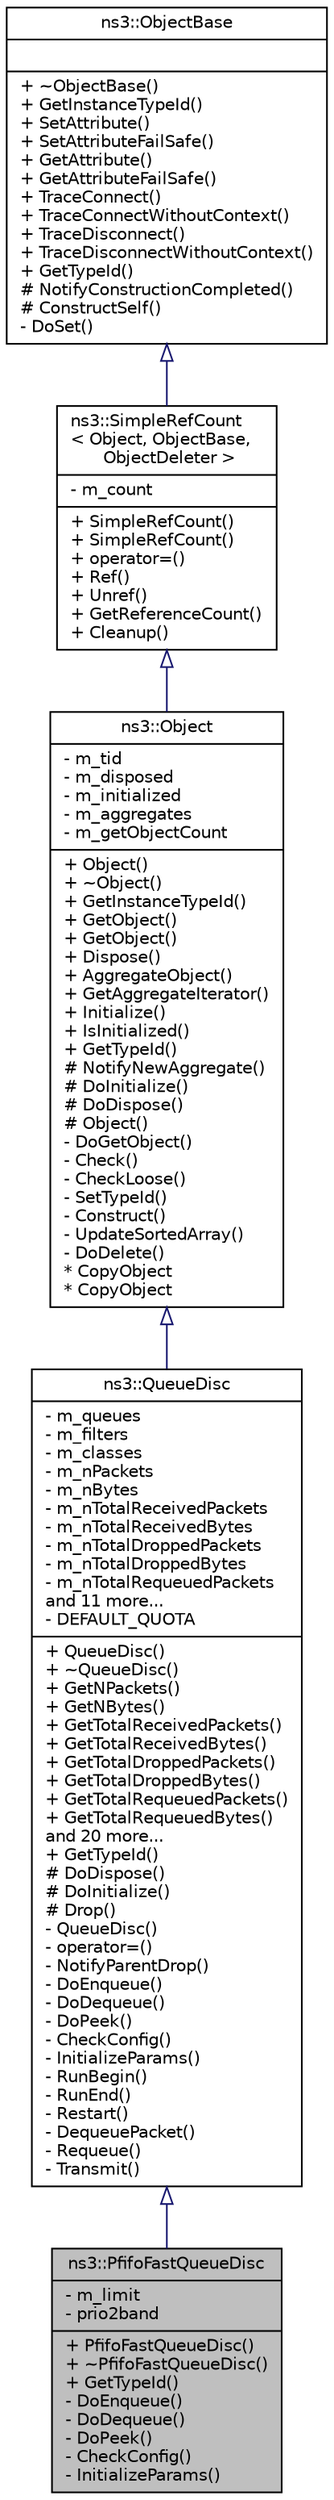 digraph "ns3::PfifoFastQueueDisc"
{
  edge [fontname="Helvetica",fontsize="10",labelfontname="Helvetica",labelfontsize="10"];
  node [fontname="Helvetica",fontsize="10",shape=record];
  Node1 [label="{ns3::PfifoFastQueueDisc\n|- m_limit\l- prio2band\l|+ PfifoFastQueueDisc()\l+ ~PfifoFastQueueDisc()\l+ GetTypeId()\l- DoEnqueue()\l- DoDequeue()\l- DoPeek()\l- CheckConfig()\l- InitializeParams()\l}",height=0.2,width=0.4,color="black", fillcolor="grey75", style="filled", fontcolor="black"];
  Node2 -> Node1 [dir="back",color="midnightblue",fontsize="10",style="solid",arrowtail="onormal"];
  Node2 [label="{ns3::QueueDisc\n|- m_queues\l- m_filters\l- m_classes\l- m_nPackets\l- m_nBytes\l- m_nTotalReceivedPackets\l- m_nTotalReceivedBytes\l- m_nTotalDroppedPackets\l- m_nTotalDroppedBytes\l- m_nTotalRequeuedPackets\land 11 more...\l- DEFAULT_QUOTA\l|+ QueueDisc()\l+ ~QueueDisc()\l+ GetNPackets()\l+ GetNBytes()\l+ GetTotalReceivedPackets()\l+ GetTotalReceivedBytes()\l+ GetTotalDroppedPackets()\l+ GetTotalDroppedBytes()\l+ GetTotalRequeuedPackets()\l+ GetTotalRequeuedBytes()\land 20 more...\l+ GetTypeId()\l# DoDispose()\l# DoInitialize()\l# Drop()\l- QueueDisc()\l- operator=()\l- NotifyParentDrop()\l- DoEnqueue()\l- DoDequeue()\l- DoPeek()\l- CheckConfig()\l- InitializeParams()\l- RunBegin()\l- RunEnd()\l- Restart()\l- DequeuePacket()\l- Requeue()\l- Transmit()\l}",height=0.2,width=0.4,color="black", fillcolor="white", style="filled",URL="$d0/d7b/classns3_1_1QueueDisc.html"];
  Node3 -> Node2 [dir="back",color="midnightblue",fontsize="10",style="solid",arrowtail="onormal"];
  Node3 [label="{ns3::Object\n|- m_tid\l- m_disposed\l- m_initialized\l- m_aggregates\l- m_getObjectCount\l|+ Object()\l+ ~Object()\l+ GetInstanceTypeId()\l+ GetObject()\l+ GetObject()\l+ Dispose()\l+ AggregateObject()\l+ GetAggregateIterator()\l+ Initialize()\l+ IsInitialized()\l+ GetTypeId()\l# NotifyNewAggregate()\l# DoInitialize()\l# DoDispose()\l# Object()\l- DoGetObject()\l- Check()\l- CheckLoose()\l- SetTypeId()\l- Construct()\l- UpdateSortedArray()\l- DoDelete()\l* CopyObject\l* CopyObject\l}",height=0.2,width=0.4,color="black", fillcolor="white", style="filled",URL="$d9/d77/classns3_1_1Object.html",tooltip="A base class which provides memory management and object aggregation. "];
  Node4 -> Node3 [dir="back",color="midnightblue",fontsize="10",style="solid",arrowtail="onormal"];
  Node4 [label="{ns3::SimpleRefCount\l\< Object, ObjectBase,\l ObjectDeleter \>\n|- m_count\l|+ SimpleRefCount()\l+ SimpleRefCount()\l+ operator=()\l+ Ref()\l+ Unref()\l+ GetReferenceCount()\l+ Cleanup()\l}",height=0.2,width=0.4,color="black", fillcolor="white", style="filled",URL="$da/da1/classns3_1_1SimpleRefCount.html"];
  Node5 -> Node4 [dir="back",color="midnightblue",fontsize="10",style="solid",arrowtail="onormal"];
  Node5 [label="{ns3::ObjectBase\n||+ ~ObjectBase()\l+ GetInstanceTypeId()\l+ SetAttribute()\l+ SetAttributeFailSafe()\l+ GetAttribute()\l+ GetAttributeFailSafe()\l+ TraceConnect()\l+ TraceConnectWithoutContext()\l+ TraceDisconnect()\l+ TraceDisconnectWithoutContext()\l+ GetTypeId()\l# NotifyConstructionCompleted()\l# ConstructSelf()\l- DoSet()\l}",height=0.2,width=0.4,color="black", fillcolor="white", style="filled",URL="$d2/dac/classns3_1_1ObjectBase.html",tooltip="Anchor the ns-3 type and attribute system. "];
}
